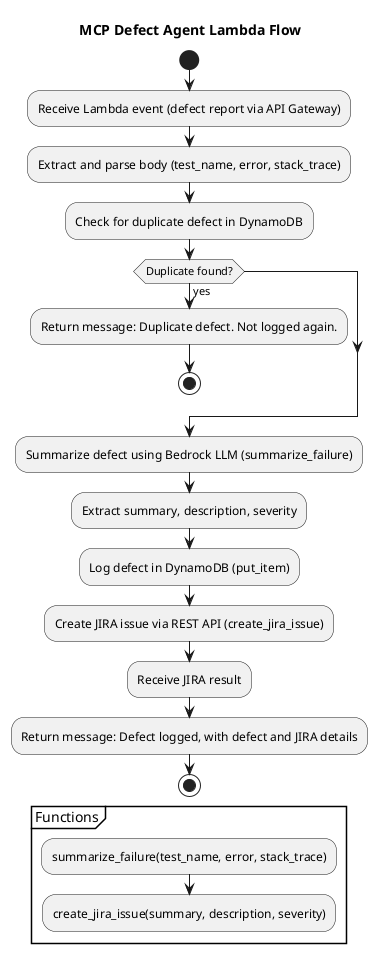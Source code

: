@startuml MCPDefectAgentLambda
title MCP Defect Agent Lambda Flow

start

:Receive Lambda event (defect report via API Gateway);
:Extract and parse body (test_name, error, stack_trace);

:Check for duplicate defect in DynamoDB;
if (Duplicate found?) then (yes)
    :Return message: Duplicate defect. Not logged again.;
    stop
endif

:Summarize defect using Bedrock LLM (summarize_failure);
:Extract summary, description, severity;

:Log defect in DynamoDB (put_item);

:Create JIRA issue via REST API (create_jira_issue);
:Receive JIRA result;

:Return message: Defect logged, with defect and JIRA details;

stop

partition Functions {
    :summarize_failure(test_name, error, stack_trace);
    :create_jira_issue(summary, description, severity);
}

@enduml